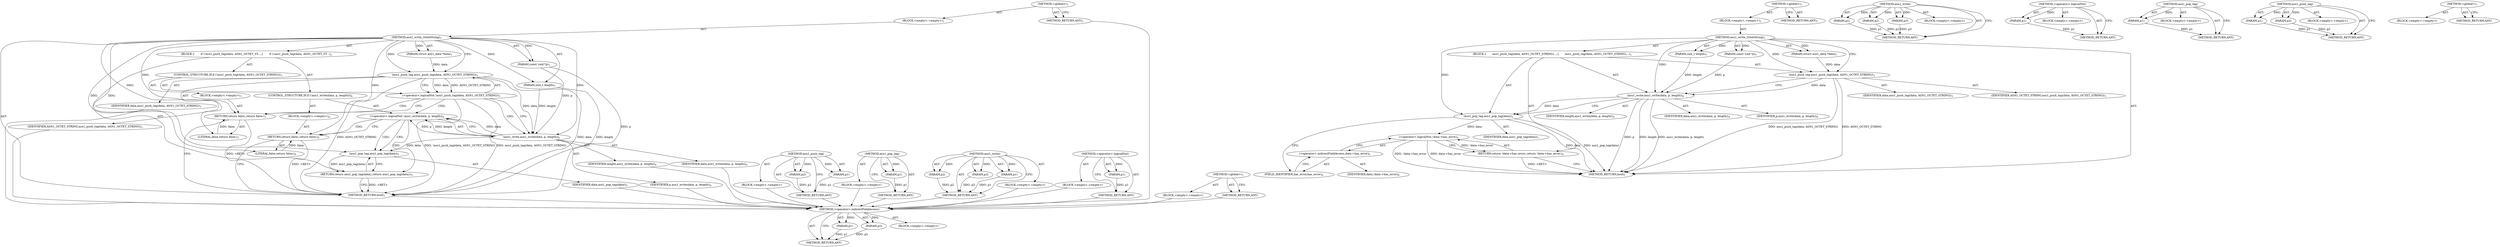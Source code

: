 digraph "&lt;global&gt;" {
vulnerable_69 [label=<(METHOD,&lt;operator&gt;.indirectFieldAccess)>];
vulnerable_70 [label=<(PARAM,p1)>];
vulnerable_71 [label=<(PARAM,p2)>];
vulnerable_72 [label=<(BLOCK,&lt;empty&gt;,&lt;empty&gt;)>];
vulnerable_73 [label=<(METHOD_RETURN,ANY)>];
vulnerable_6 [label=<(METHOD,&lt;global&gt;)<SUB>1</SUB>>];
vulnerable_7 [label=<(BLOCK,&lt;empty&gt;,&lt;empty&gt;)<SUB>1</SUB>>];
vulnerable_8 [label=<(METHOD,asn1_write_OctetString)<SUB>1</SUB>>];
vulnerable_9 [label=<(PARAM,struct asn1_data *data)<SUB>1</SUB>>];
vulnerable_10 [label=<(PARAM,const void *p)<SUB>1</SUB>>];
vulnerable_11 [label=<(PARAM,size_t length)<SUB>1</SUB>>];
vulnerable_12 [label=<(BLOCK,{
       asn1_push_tag(data, ASN1_OCTET_STRING)...,{
       asn1_push_tag(data, ASN1_OCTET_STRING)...)<SUB>2</SUB>>];
vulnerable_13 [label=<(asn1_push_tag,asn1_push_tag(data, ASN1_OCTET_STRING))<SUB>3</SUB>>];
vulnerable_14 [label=<(IDENTIFIER,data,asn1_push_tag(data, ASN1_OCTET_STRING))<SUB>3</SUB>>];
vulnerable_15 [label=<(IDENTIFIER,ASN1_OCTET_STRING,asn1_push_tag(data, ASN1_OCTET_STRING))<SUB>3</SUB>>];
vulnerable_16 [label=<(asn1_write,asn1_write(data, p, length))<SUB>4</SUB>>];
vulnerable_17 [label=<(IDENTIFIER,data,asn1_write(data, p, length))<SUB>4</SUB>>];
vulnerable_18 [label=<(IDENTIFIER,p,asn1_write(data, p, length))<SUB>4</SUB>>];
vulnerable_19 [label=<(IDENTIFIER,length,asn1_write(data, p, length))<SUB>4</SUB>>];
vulnerable_20 [label=<(asn1_pop_tag,asn1_pop_tag(data))<SUB>5</SUB>>];
vulnerable_21 [label=<(IDENTIFIER,data,asn1_pop_tag(data))<SUB>5</SUB>>];
vulnerable_22 [label=<(RETURN,return !data-&gt;has_error;,return !data-&gt;has_error;)<SUB>6</SUB>>];
vulnerable_23 [label=<(&lt;operator&gt;.logicalNot,!data-&gt;has_error)<SUB>6</SUB>>];
vulnerable_24 [label=<(&lt;operator&gt;.indirectFieldAccess,data-&gt;has_error)<SUB>6</SUB>>];
vulnerable_25 [label=<(IDENTIFIER,data,!data-&gt;has_error)<SUB>6</SUB>>];
vulnerable_26 [label=<(FIELD_IDENTIFIER,has_error,has_error)<SUB>6</SUB>>];
vulnerable_27 [label=<(METHOD_RETURN,bool)<SUB>1</SUB>>];
vulnerable_29 [label=<(METHOD_RETURN,ANY)<SUB>1</SUB>>];
vulnerable_55 [label=<(METHOD,asn1_write)>];
vulnerable_56 [label=<(PARAM,p1)>];
vulnerable_57 [label=<(PARAM,p2)>];
vulnerable_58 [label=<(PARAM,p3)>];
vulnerable_59 [label=<(BLOCK,&lt;empty&gt;,&lt;empty&gt;)>];
vulnerable_60 [label=<(METHOD_RETURN,ANY)>];
vulnerable_65 [label=<(METHOD,&lt;operator&gt;.logicalNot)>];
vulnerable_66 [label=<(PARAM,p1)>];
vulnerable_67 [label=<(BLOCK,&lt;empty&gt;,&lt;empty&gt;)>];
vulnerable_68 [label=<(METHOD_RETURN,ANY)>];
vulnerable_61 [label=<(METHOD,asn1_pop_tag)>];
vulnerable_62 [label=<(PARAM,p1)>];
vulnerable_63 [label=<(BLOCK,&lt;empty&gt;,&lt;empty&gt;)>];
vulnerable_64 [label=<(METHOD_RETURN,ANY)>];
vulnerable_50 [label=<(METHOD,asn1_push_tag)>];
vulnerable_51 [label=<(PARAM,p1)>];
vulnerable_52 [label=<(PARAM,p2)>];
vulnerable_53 [label=<(BLOCK,&lt;empty&gt;,&lt;empty&gt;)>];
vulnerable_54 [label=<(METHOD_RETURN,ANY)>];
vulnerable_44 [label=<(METHOD,&lt;global&gt;)<SUB>1</SUB>>];
vulnerable_45 [label=<(BLOCK,&lt;empty&gt;,&lt;empty&gt;)>];
vulnerable_46 [label=<(METHOD_RETURN,ANY)>];
fixed_6 [label=<(METHOD,&lt;global&gt;)<SUB>1</SUB>>];
fixed_7 [label=<(BLOCK,&lt;empty&gt;,&lt;empty&gt;)<SUB>1</SUB>>];
fixed_8 [label=<(METHOD,asn1_write_OctetString)<SUB>1</SUB>>];
fixed_9 [label=<(PARAM,struct asn1_data *data)<SUB>1</SUB>>];
fixed_10 [label=<(PARAM,const void *p)<SUB>1</SUB>>];
fixed_11 [label=<(PARAM,size_t length)<SUB>1</SUB>>];
fixed_12 [label=<(BLOCK,{
       if (!asn1_push_tag(data, ASN1_OCTET_ST...,{
       if (!asn1_push_tag(data, ASN1_OCTET_ST...)<SUB>2</SUB>>];
fixed_13 [label=<(CONTROL_STRUCTURE,IF,if (!asn1_push_tag(data, ASN1_OCTET_STRING)))<SUB>3</SUB>>];
fixed_14 [label=<(&lt;operator&gt;.logicalNot,!asn1_push_tag(data, ASN1_OCTET_STRING))<SUB>3</SUB>>];
fixed_15 [label=<(asn1_push_tag,asn1_push_tag(data, ASN1_OCTET_STRING))<SUB>3</SUB>>];
fixed_16 [label=<(IDENTIFIER,data,asn1_push_tag(data, ASN1_OCTET_STRING))<SUB>3</SUB>>];
fixed_17 [label=<(IDENTIFIER,ASN1_OCTET_STRING,asn1_push_tag(data, ASN1_OCTET_STRING))<SUB>3</SUB>>];
fixed_18 [label=<(BLOCK,&lt;empty&gt;,&lt;empty&gt;)<SUB>3</SUB>>];
fixed_19 [label=<(RETURN,return false;,return false;)<SUB>3</SUB>>];
fixed_20 [label=<(LITERAL,false,return false;)<SUB>3</SUB>>];
fixed_21 [label=<(CONTROL_STRUCTURE,IF,if (!asn1_write(data, p, length)))<SUB>4</SUB>>];
fixed_22 [label=<(&lt;operator&gt;.logicalNot,!asn1_write(data, p, length))<SUB>4</SUB>>];
fixed_23 [label=<(asn1_write,asn1_write(data, p, length))<SUB>4</SUB>>];
fixed_24 [label=<(IDENTIFIER,data,asn1_write(data, p, length))<SUB>4</SUB>>];
fixed_25 [label=<(IDENTIFIER,p,asn1_write(data, p, length))<SUB>4</SUB>>];
fixed_26 [label=<(IDENTIFIER,length,asn1_write(data, p, length))<SUB>4</SUB>>];
fixed_27 [label=<(BLOCK,&lt;empty&gt;,&lt;empty&gt;)<SUB>4</SUB>>];
fixed_28 [label=<(RETURN,return false;,return false;)<SUB>4</SUB>>];
fixed_29 [label=<(LITERAL,false,return false;)<SUB>4</SUB>>];
fixed_30 [label=<(RETURN,return asn1_pop_tag(data);,return asn1_pop_tag(data);)<SUB>5</SUB>>];
fixed_31 [label=<(asn1_pop_tag,asn1_pop_tag(data))<SUB>5</SUB>>];
fixed_32 [label=<(IDENTIFIER,data,asn1_pop_tag(data))<SUB>5</SUB>>];
fixed_33 [label=<(METHOD_RETURN,bool)<SUB>1</SUB>>];
fixed_35 [label=<(METHOD_RETURN,ANY)<SUB>1</SUB>>];
fixed_60 [label=<(METHOD,asn1_push_tag)>];
fixed_61 [label=<(PARAM,p1)>];
fixed_62 [label=<(PARAM,p2)>];
fixed_63 [label=<(BLOCK,&lt;empty&gt;,&lt;empty&gt;)>];
fixed_64 [label=<(METHOD_RETURN,ANY)>];
fixed_71 [label=<(METHOD,asn1_pop_tag)>];
fixed_72 [label=<(PARAM,p1)>];
fixed_73 [label=<(BLOCK,&lt;empty&gt;,&lt;empty&gt;)>];
fixed_74 [label=<(METHOD_RETURN,ANY)>];
fixed_65 [label=<(METHOD,asn1_write)>];
fixed_66 [label=<(PARAM,p1)>];
fixed_67 [label=<(PARAM,p2)>];
fixed_68 [label=<(PARAM,p3)>];
fixed_69 [label=<(BLOCK,&lt;empty&gt;,&lt;empty&gt;)>];
fixed_70 [label=<(METHOD_RETURN,ANY)>];
fixed_56 [label=<(METHOD,&lt;operator&gt;.logicalNot)>];
fixed_57 [label=<(PARAM,p1)>];
fixed_58 [label=<(BLOCK,&lt;empty&gt;,&lt;empty&gt;)>];
fixed_59 [label=<(METHOD_RETURN,ANY)>];
fixed_50 [label=<(METHOD,&lt;global&gt;)<SUB>1</SUB>>];
fixed_51 [label=<(BLOCK,&lt;empty&gt;,&lt;empty&gt;)>];
fixed_52 [label=<(METHOD_RETURN,ANY)>];
vulnerable_69 -> vulnerable_70  [key=0, label="AST: "];
vulnerable_69 -> vulnerable_70  [key=1, label="DDG: "];
vulnerable_69 -> vulnerable_72  [key=0, label="AST: "];
vulnerable_69 -> vulnerable_71  [key=0, label="AST: "];
vulnerable_69 -> vulnerable_71  [key=1, label="DDG: "];
vulnerable_69 -> vulnerable_73  [key=0, label="AST: "];
vulnerable_69 -> vulnerable_73  [key=1, label="CFG: "];
vulnerable_70 -> vulnerable_73  [key=0, label="DDG: p1"];
vulnerable_71 -> vulnerable_73  [key=0, label="DDG: p2"];
vulnerable_6 -> vulnerable_7  [key=0, label="AST: "];
vulnerable_6 -> vulnerable_29  [key=0, label="AST: "];
vulnerable_6 -> vulnerable_29  [key=1, label="CFG: "];
vulnerable_7 -> vulnerable_8  [key=0, label="AST: "];
vulnerable_8 -> vulnerable_9  [key=0, label="AST: "];
vulnerable_8 -> vulnerable_9  [key=1, label="DDG: "];
vulnerable_8 -> vulnerable_10  [key=0, label="AST: "];
vulnerable_8 -> vulnerable_10  [key=1, label="DDG: "];
vulnerable_8 -> vulnerable_11  [key=0, label="AST: "];
vulnerable_8 -> vulnerable_11  [key=1, label="DDG: "];
vulnerable_8 -> vulnerable_12  [key=0, label="AST: "];
vulnerable_8 -> vulnerable_27  [key=0, label="AST: "];
vulnerable_8 -> vulnerable_13  [key=0, label="CFG: "];
vulnerable_8 -> vulnerable_13  [key=1, label="DDG: "];
vulnerable_8 -> vulnerable_16  [key=0, label="DDG: "];
vulnerable_8 -> vulnerable_20  [key=0, label="DDG: "];
vulnerable_9 -> vulnerable_13  [key=0, label="DDG: data"];
vulnerable_10 -> vulnerable_16  [key=0, label="DDG: p"];
vulnerable_11 -> vulnerable_16  [key=0, label="DDG: length"];
vulnerable_12 -> vulnerable_13  [key=0, label="AST: "];
vulnerable_12 -> vulnerable_16  [key=0, label="AST: "];
vulnerable_12 -> vulnerable_20  [key=0, label="AST: "];
vulnerable_12 -> vulnerable_22  [key=0, label="AST: "];
vulnerable_13 -> vulnerable_14  [key=0, label="AST: "];
vulnerable_13 -> vulnerable_15  [key=0, label="AST: "];
vulnerable_13 -> vulnerable_16  [key=0, label="CFG: "];
vulnerable_13 -> vulnerable_16  [key=1, label="DDG: data"];
vulnerable_13 -> vulnerable_27  [key=0, label="DDG: asn1_push_tag(data, ASN1_OCTET_STRING)"];
vulnerable_13 -> vulnerable_27  [key=1, label="DDG: ASN1_OCTET_STRING"];
vulnerable_16 -> vulnerable_17  [key=0, label="AST: "];
vulnerable_16 -> vulnerable_18  [key=0, label="AST: "];
vulnerable_16 -> vulnerable_19  [key=0, label="AST: "];
vulnerable_16 -> vulnerable_20  [key=0, label="CFG: "];
vulnerable_16 -> vulnerable_20  [key=1, label="DDG: data"];
vulnerable_16 -> vulnerable_27  [key=0, label="DDG: p"];
vulnerable_16 -> vulnerable_27  [key=1, label="DDG: length"];
vulnerable_16 -> vulnerable_27  [key=2, label="DDG: asn1_write(data, p, length)"];
vulnerable_20 -> vulnerable_21  [key=0, label="AST: "];
vulnerable_20 -> vulnerable_26  [key=0, label="CFG: "];
vulnerable_20 -> vulnerable_27  [key=0, label="DDG: data"];
vulnerable_20 -> vulnerable_27  [key=1, label="DDG: asn1_pop_tag(data)"];
vulnerable_20 -> vulnerable_23  [key=0, label="DDG: data"];
vulnerable_22 -> vulnerable_23  [key=0, label="AST: "];
vulnerable_22 -> vulnerable_27  [key=0, label="CFG: "];
vulnerable_22 -> vulnerable_27  [key=1, label="DDG: &lt;RET&gt;"];
vulnerable_23 -> vulnerable_24  [key=0, label="AST: "];
vulnerable_23 -> vulnerable_22  [key=0, label="CFG: "];
vulnerable_23 -> vulnerable_22  [key=1, label="DDG: !data-&gt;has_error"];
vulnerable_23 -> vulnerable_27  [key=0, label="DDG: data-&gt;has_error"];
vulnerable_23 -> vulnerable_27  [key=1, label="DDG: !data-&gt;has_error"];
vulnerable_24 -> vulnerable_25  [key=0, label="AST: "];
vulnerable_24 -> vulnerable_26  [key=0, label="AST: "];
vulnerable_24 -> vulnerable_23  [key=0, label="CFG: "];
vulnerable_26 -> vulnerable_24  [key=0, label="CFG: "];
vulnerable_55 -> vulnerable_56  [key=0, label="AST: "];
vulnerable_55 -> vulnerable_56  [key=1, label="DDG: "];
vulnerable_55 -> vulnerable_59  [key=0, label="AST: "];
vulnerable_55 -> vulnerable_57  [key=0, label="AST: "];
vulnerable_55 -> vulnerable_57  [key=1, label="DDG: "];
vulnerable_55 -> vulnerable_60  [key=0, label="AST: "];
vulnerable_55 -> vulnerable_60  [key=1, label="CFG: "];
vulnerable_55 -> vulnerable_58  [key=0, label="AST: "];
vulnerable_55 -> vulnerable_58  [key=1, label="DDG: "];
vulnerable_56 -> vulnerable_60  [key=0, label="DDG: p1"];
vulnerable_57 -> vulnerable_60  [key=0, label="DDG: p2"];
vulnerable_58 -> vulnerable_60  [key=0, label="DDG: p3"];
vulnerable_65 -> vulnerable_66  [key=0, label="AST: "];
vulnerable_65 -> vulnerable_66  [key=1, label="DDG: "];
vulnerable_65 -> vulnerable_67  [key=0, label="AST: "];
vulnerable_65 -> vulnerable_68  [key=0, label="AST: "];
vulnerable_65 -> vulnerable_68  [key=1, label="CFG: "];
vulnerable_66 -> vulnerable_68  [key=0, label="DDG: p1"];
vulnerable_61 -> vulnerable_62  [key=0, label="AST: "];
vulnerable_61 -> vulnerable_62  [key=1, label="DDG: "];
vulnerable_61 -> vulnerable_63  [key=0, label="AST: "];
vulnerable_61 -> vulnerable_64  [key=0, label="AST: "];
vulnerable_61 -> vulnerable_64  [key=1, label="CFG: "];
vulnerable_62 -> vulnerable_64  [key=0, label="DDG: p1"];
vulnerable_50 -> vulnerable_51  [key=0, label="AST: "];
vulnerable_50 -> vulnerable_51  [key=1, label="DDG: "];
vulnerable_50 -> vulnerable_53  [key=0, label="AST: "];
vulnerable_50 -> vulnerable_52  [key=0, label="AST: "];
vulnerable_50 -> vulnerable_52  [key=1, label="DDG: "];
vulnerable_50 -> vulnerable_54  [key=0, label="AST: "];
vulnerable_50 -> vulnerable_54  [key=1, label="CFG: "];
vulnerable_51 -> vulnerable_54  [key=0, label="DDG: p1"];
vulnerable_52 -> vulnerable_54  [key=0, label="DDG: p2"];
vulnerable_44 -> vulnerable_45  [key=0, label="AST: "];
vulnerable_44 -> vulnerable_46  [key=0, label="AST: "];
vulnerable_44 -> vulnerable_46  [key=1, label="CFG: "];
fixed_6 -> fixed_7  [key=0, label="AST: "];
fixed_6 -> fixed_35  [key=0, label="AST: "];
fixed_6 -> fixed_35  [key=1, label="CFG: "];
fixed_7 -> fixed_8  [key=0, label="AST: "];
fixed_8 -> fixed_9  [key=0, label="AST: "];
fixed_8 -> fixed_9  [key=1, label="DDG: "];
fixed_8 -> fixed_10  [key=0, label="AST: "];
fixed_8 -> fixed_10  [key=1, label="DDG: "];
fixed_8 -> fixed_11  [key=0, label="AST: "];
fixed_8 -> fixed_11  [key=1, label="DDG: "];
fixed_8 -> fixed_12  [key=0, label="AST: "];
fixed_8 -> fixed_33  [key=0, label="AST: "];
fixed_8 -> fixed_15  [key=0, label="CFG: "];
fixed_8 -> fixed_15  [key=1, label="DDG: "];
fixed_8 -> fixed_19  [key=0, label="DDG: "];
fixed_8 -> fixed_28  [key=0, label="DDG: "];
fixed_8 -> fixed_31  [key=0, label="DDG: "];
fixed_8 -> fixed_20  [key=0, label="DDG: "];
fixed_8 -> fixed_23  [key=0, label="DDG: "];
fixed_8 -> fixed_29  [key=0, label="DDG: "];
fixed_9 -> fixed_15  [key=0, label="DDG: data"];
fixed_10 -> fixed_33  [key=0, label="DDG: p"];
fixed_10 -> fixed_23  [key=0, label="DDG: p"];
fixed_11 -> fixed_33  [key=0, label="DDG: length"];
fixed_11 -> fixed_23  [key=0, label="DDG: length"];
fixed_12 -> fixed_13  [key=0, label="AST: "];
fixed_12 -> fixed_21  [key=0, label="AST: "];
fixed_12 -> fixed_30  [key=0, label="AST: "];
fixed_13 -> fixed_14  [key=0, label="AST: "];
fixed_13 -> fixed_18  [key=0, label="AST: "];
fixed_14 -> fixed_15  [key=0, label="AST: "];
fixed_14 -> fixed_19  [key=0, label="CFG: "];
fixed_14 -> fixed_19  [key=1, label="CDG: "];
fixed_14 -> fixed_23  [key=0, label="CFG: "];
fixed_14 -> fixed_23  [key=1, label="CDG: "];
fixed_14 -> fixed_33  [key=0, label="DDG: asn1_push_tag(data, ASN1_OCTET_STRING)"];
fixed_14 -> fixed_33  [key=1, label="DDG: !asn1_push_tag(data, ASN1_OCTET_STRING)"];
fixed_14 -> fixed_22  [key=0, label="CDG: "];
fixed_15 -> fixed_16  [key=0, label="AST: "];
fixed_15 -> fixed_17  [key=0, label="AST: "];
fixed_15 -> fixed_14  [key=0, label="CFG: "];
fixed_15 -> fixed_14  [key=1, label="DDG: data"];
fixed_15 -> fixed_14  [key=2, label="DDG: ASN1_OCTET_STRING"];
fixed_15 -> fixed_33  [key=0, label="DDG: data"];
fixed_15 -> fixed_33  [key=1, label="DDG: ASN1_OCTET_STRING"];
fixed_15 -> fixed_23  [key=0, label="DDG: data"];
fixed_16 -> vulnerable_69  [key=0];
fixed_17 -> vulnerable_69  [key=0];
fixed_18 -> fixed_19  [key=0, label="AST: "];
fixed_19 -> fixed_20  [key=0, label="AST: "];
fixed_19 -> fixed_33  [key=0, label="CFG: "];
fixed_19 -> fixed_33  [key=1, label="DDG: &lt;RET&gt;"];
fixed_20 -> fixed_19  [key=0, label="DDG: false"];
fixed_21 -> fixed_22  [key=0, label="AST: "];
fixed_21 -> fixed_27  [key=0, label="AST: "];
fixed_22 -> fixed_23  [key=0, label="AST: "];
fixed_22 -> fixed_28  [key=0, label="CFG: "];
fixed_22 -> fixed_28  [key=1, label="CDG: "];
fixed_22 -> fixed_31  [key=0, label="CFG: "];
fixed_22 -> fixed_31  [key=1, label="CDG: "];
fixed_22 -> fixed_30  [key=0, label="CDG: "];
fixed_23 -> fixed_24  [key=0, label="AST: "];
fixed_23 -> fixed_25  [key=0, label="AST: "];
fixed_23 -> fixed_26  [key=0, label="AST: "];
fixed_23 -> fixed_22  [key=0, label="CFG: "];
fixed_23 -> fixed_22  [key=1, label="DDG: data"];
fixed_23 -> fixed_22  [key=2, label="DDG: p"];
fixed_23 -> fixed_22  [key=3, label="DDG: length"];
fixed_23 -> fixed_31  [key=0, label="DDG: data"];
fixed_24 -> vulnerable_69  [key=0];
fixed_25 -> vulnerable_69  [key=0];
fixed_26 -> vulnerable_69  [key=0];
fixed_27 -> fixed_28  [key=0, label="AST: "];
fixed_28 -> fixed_29  [key=0, label="AST: "];
fixed_28 -> fixed_33  [key=0, label="CFG: "];
fixed_28 -> fixed_33  [key=1, label="DDG: &lt;RET&gt;"];
fixed_29 -> fixed_28  [key=0, label="DDG: false"];
fixed_30 -> fixed_31  [key=0, label="AST: "];
fixed_30 -> fixed_33  [key=0, label="CFG: "];
fixed_30 -> fixed_33  [key=1, label="DDG: &lt;RET&gt;"];
fixed_31 -> fixed_32  [key=0, label="AST: "];
fixed_31 -> fixed_30  [key=0, label="CFG: "];
fixed_31 -> fixed_30  [key=1, label="DDG: asn1_pop_tag(data)"];
fixed_32 -> vulnerable_69  [key=0];
fixed_33 -> vulnerable_69  [key=0];
fixed_35 -> vulnerable_69  [key=0];
fixed_60 -> fixed_61  [key=0, label="AST: "];
fixed_60 -> fixed_61  [key=1, label="DDG: "];
fixed_60 -> fixed_63  [key=0, label="AST: "];
fixed_60 -> fixed_62  [key=0, label="AST: "];
fixed_60 -> fixed_62  [key=1, label="DDG: "];
fixed_60 -> fixed_64  [key=0, label="AST: "];
fixed_60 -> fixed_64  [key=1, label="CFG: "];
fixed_61 -> fixed_64  [key=0, label="DDG: p1"];
fixed_62 -> fixed_64  [key=0, label="DDG: p2"];
fixed_63 -> vulnerable_69  [key=0];
fixed_64 -> vulnerable_69  [key=0];
fixed_71 -> fixed_72  [key=0, label="AST: "];
fixed_71 -> fixed_72  [key=1, label="DDG: "];
fixed_71 -> fixed_73  [key=0, label="AST: "];
fixed_71 -> fixed_74  [key=0, label="AST: "];
fixed_71 -> fixed_74  [key=1, label="CFG: "];
fixed_72 -> fixed_74  [key=0, label="DDG: p1"];
fixed_73 -> vulnerable_69  [key=0];
fixed_74 -> vulnerable_69  [key=0];
fixed_65 -> fixed_66  [key=0, label="AST: "];
fixed_65 -> fixed_66  [key=1, label="DDG: "];
fixed_65 -> fixed_69  [key=0, label="AST: "];
fixed_65 -> fixed_67  [key=0, label="AST: "];
fixed_65 -> fixed_67  [key=1, label="DDG: "];
fixed_65 -> fixed_70  [key=0, label="AST: "];
fixed_65 -> fixed_70  [key=1, label="CFG: "];
fixed_65 -> fixed_68  [key=0, label="AST: "];
fixed_65 -> fixed_68  [key=1, label="DDG: "];
fixed_66 -> fixed_70  [key=0, label="DDG: p1"];
fixed_67 -> fixed_70  [key=0, label="DDG: p2"];
fixed_68 -> fixed_70  [key=0, label="DDG: p3"];
fixed_69 -> vulnerable_69  [key=0];
fixed_70 -> vulnerable_69  [key=0];
fixed_56 -> fixed_57  [key=0, label="AST: "];
fixed_56 -> fixed_57  [key=1, label="DDG: "];
fixed_56 -> fixed_58  [key=0, label="AST: "];
fixed_56 -> fixed_59  [key=0, label="AST: "];
fixed_56 -> fixed_59  [key=1, label="CFG: "];
fixed_57 -> fixed_59  [key=0, label="DDG: p1"];
fixed_58 -> vulnerable_69  [key=0];
fixed_59 -> vulnerable_69  [key=0];
fixed_50 -> fixed_51  [key=0, label="AST: "];
fixed_50 -> fixed_52  [key=0, label="AST: "];
fixed_50 -> fixed_52  [key=1, label="CFG: "];
fixed_51 -> vulnerable_69  [key=0];
fixed_52 -> vulnerable_69  [key=0];
}
